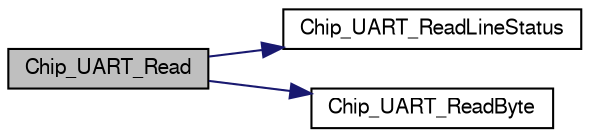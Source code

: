 digraph "Chip_UART_Read"
{
  edge [fontname="FreeSans",fontsize="10",labelfontname="FreeSans",labelfontsize="10"];
  node [fontname="FreeSans",fontsize="10",shape=record];
  rankdir="LR";
  Node1 [label="Chip_UART_Read",height=0.2,width=0.4,color="black", fillcolor="grey75", style="filled", fontcolor="black"];
  Node1 -> Node2 [color="midnightblue",fontsize="10",style="solid"];
  Node2 [label="Chip_UART_ReadLineStatus",height=0.2,width=0.4,color="black", fillcolor="white", style="filled",URL="$group__UART__17XX__40XX.html#gaf15ab7a9529d102b91760ed5587b279a",tooltip="Return Line Status register/status (LSR) "];
  Node1 -> Node3 [color="midnightblue",fontsize="10",style="solid"];
  Node3 [label="Chip_UART_ReadByte",height=0.2,width=0.4,color="black", fillcolor="white", style="filled",URL="$group__UART__17XX__40XX.html#ga8eec9067080637eea7ecfedac6586fe9",tooltip="Read a single byte data from the UART peripheral. "];
}
